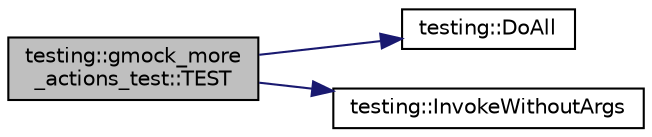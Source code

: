 digraph "testing::gmock_more_actions_test::TEST"
{
 // LATEX_PDF_SIZE
  bgcolor="transparent";
  edge [fontname="Helvetica",fontsize="10",labelfontname="Helvetica",labelfontsize="10"];
  node [fontname="Helvetica",fontsize="10",shape=record];
  rankdir="LR";
  Node1 [label="testing::gmock_more\l_actions_test::TEST",height=0.2,width=0.4,color="black", fillcolor="grey75", style="filled", fontcolor="black",tooltip=" "];
  Node1 -> Node2 [color="midnightblue",fontsize="10",style="solid",fontname="Helvetica"];
  Node2 [label="testing::DoAll",height=0.2,width=0.4,color="black",URL="$namespacetesting.html#acfe4e82c9da6e35503e885cfa57b301c",tooltip=" "];
  Node1 -> Node3 [color="midnightblue",fontsize="10",style="solid",fontname="Helvetica"];
  Node3 [label="testing::InvokeWithoutArgs",height=0.2,width=0.4,color="black",URL="$namespacetesting.html#ac4012b489848d54bb89a9998d19a1d21",tooltip=" "];
}

